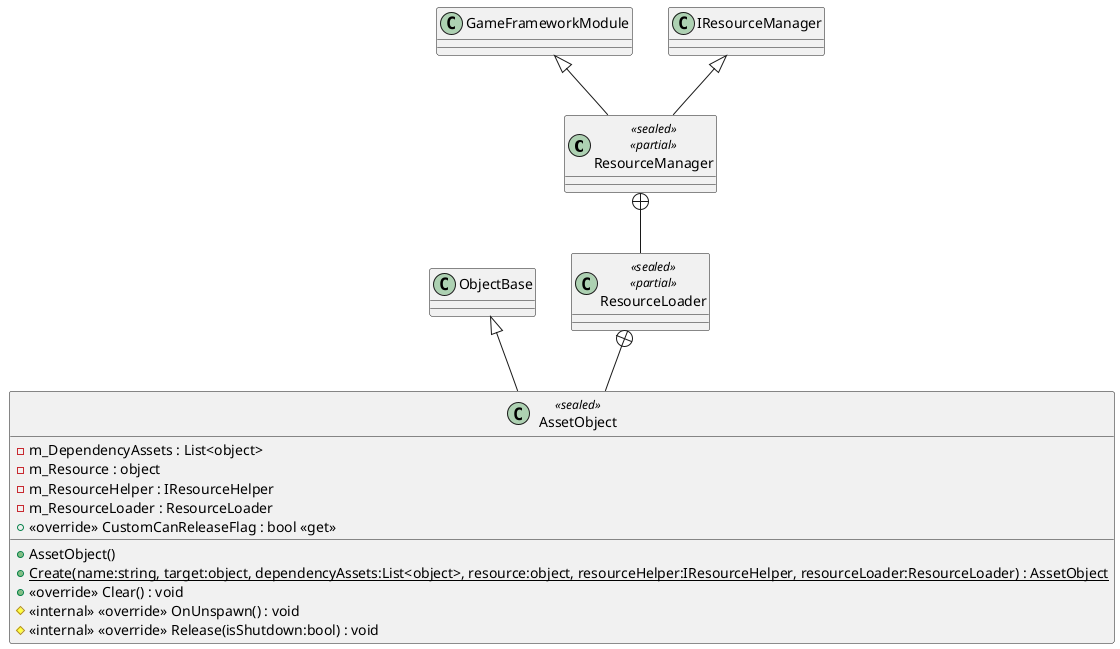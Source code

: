 @startuml
class ResourceManager <<sealed>> <<partial>> {
}
class ResourceLoader <<sealed>> <<partial>> {
}
class AssetObject <<sealed>> {
    - m_DependencyAssets : List<object>
    - m_Resource : object
    - m_ResourceHelper : IResourceHelper
    - m_ResourceLoader : ResourceLoader
    + AssetObject()
    + <<override>> CustomCanReleaseFlag : bool <<get>>
    + {static} Create(name:string, target:object, dependencyAssets:List<object>, resource:object, resourceHelper:IResourceHelper, resourceLoader:ResourceLoader) : AssetObject
    + <<override>> Clear() : void
    # <<internal>> <<override>> OnUnspawn() : void
    # <<internal>> <<override>> Release(isShutdown:bool) : void
}
GameFrameworkModule <|-- ResourceManager
IResourceManager <|-- ResourceManager
ResourceManager +-- ResourceLoader
ResourceLoader +-- AssetObject
ObjectBase <|-- AssetObject
@enduml
